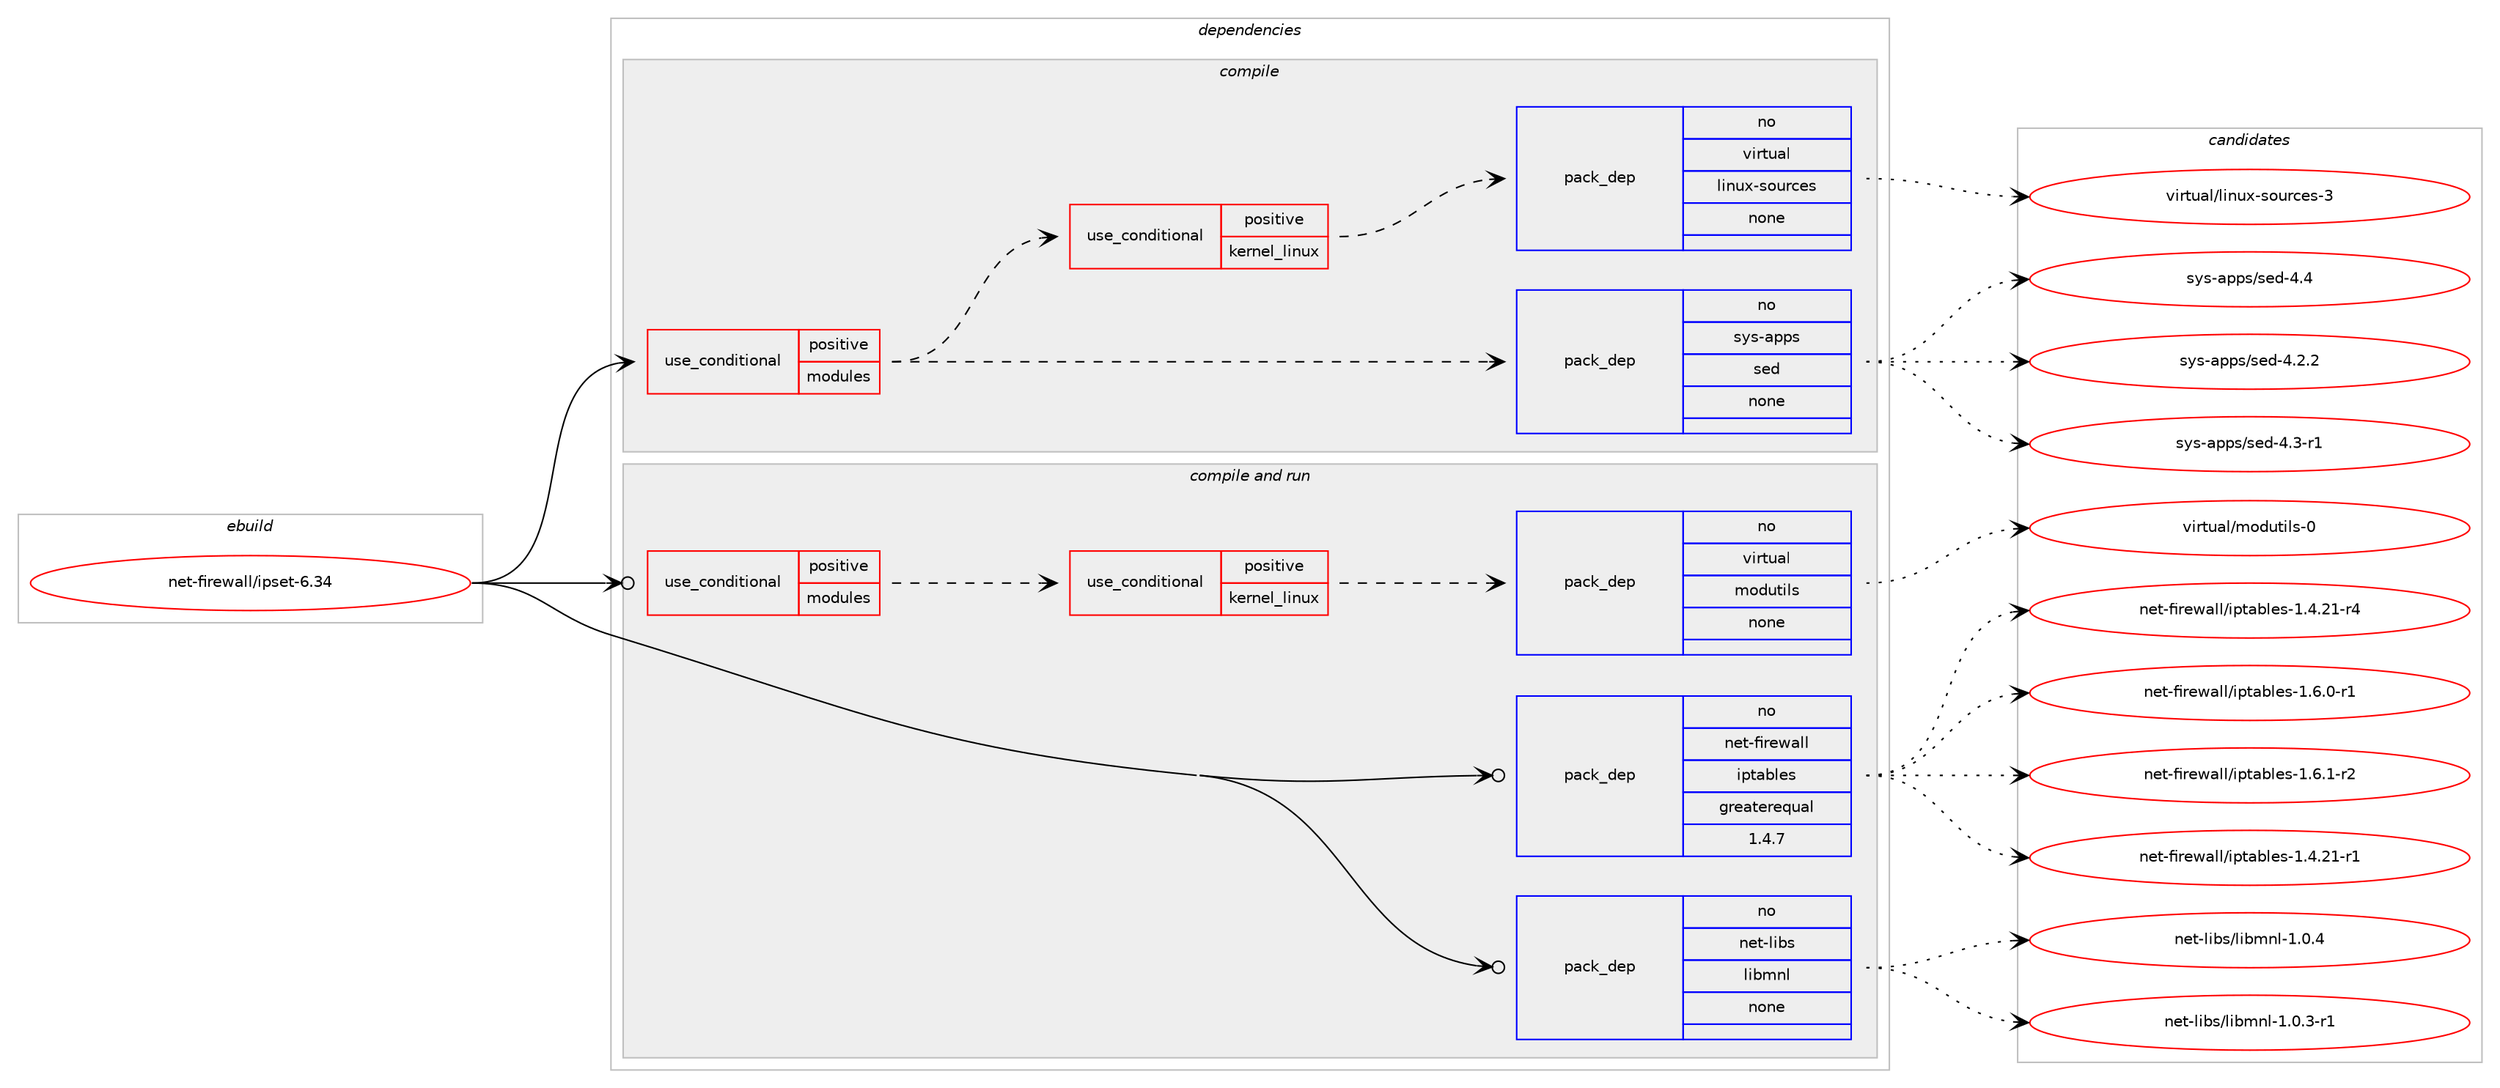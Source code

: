 digraph prolog {

# *************
# Graph options
# *************

newrank=true;
concentrate=true;
compound=true;
graph [rankdir=LR,fontname=Helvetica,fontsize=10,ranksep=1.5];#, ranksep=2.5, nodesep=0.2];
edge  [arrowhead=vee];
node  [fontname=Helvetica,fontsize=10];

# **********
# The ebuild
# **********

subgraph cluster_leftcol {
color=gray;
rank=same;
label=<<i>ebuild</i>>;
id [label="net-firewall/ipset-6.34", color=red, width=4, href="../net-firewall/ipset-6.34.svg"];
}

# ****************
# The dependencies
# ****************

subgraph cluster_midcol {
color=gray;
label=<<i>dependencies</i>>;
subgraph cluster_compile {
fillcolor="#eeeeee";
style=filled;
label=<<i>compile</i>>;
subgraph cond64 {
dependency176 [label=<<TABLE BORDER="0" CELLBORDER="1" CELLSPACING="0" CELLPADDING="4"><TR><TD ROWSPAN="3" CELLPADDING="10">use_conditional</TD></TR><TR><TD>positive</TD></TR><TR><TD>modules</TD></TR></TABLE>>, shape=none, color=red];
subgraph pack113 {
dependency177 [label=<<TABLE BORDER="0" CELLBORDER="1" CELLSPACING="0" CELLPADDING="4" WIDTH="220"><TR><TD ROWSPAN="6" CELLPADDING="30">pack_dep</TD></TR><TR><TD WIDTH="110">no</TD></TR><TR><TD>sys-apps</TD></TR><TR><TD>sed</TD></TR><TR><TD>none</TD></TR><TR><TD></TD></TR></TABLE>>, shape=none, color=blue];
}
dependency176:e -> dependency177:w [weight=20,style="dashed",arrowhead="vee"];
subgraph cond65 {
dependency178 [label=<<TABLE BORDER="0" CELLBORDER="1" CELLSPACING="0" CELLPADDING="4"><TR><TD ROWSPAN="3" CELLPADDING="10">use_conditional</TD></TR><TR><TD>positive</TD></TR><TR><TD>kernel_linux</TD></TR></TABLE>>, shape=none, color=red];
subgraph pack114 {
dependency179 [label=<<TABLE BORDER="0" CELLBORDER="1" CELLSPACING="0" CELLPADDING="4" WIDTH="220"><TR><TD ROWSPAN="6" CELLPADDING="30">pack_dep</TD></TR><TR><TD WIDTH="110">no</TD></TR><TR><TD>virtual</TD></TR><TR><TD>linux-sources</TD></TR><TR><TD>none</TD></TR><TR><TD></TD></TR></TABLE>>, shape=none, color=blue];
}
dependency178:e -> dependency179:w [weight=20,style="dashed",arrowhead="vee"];
}
dependency176:e -> dependency178:w [weight=20,style="dashed",arrowhead="vee"];
}
id:e -> dependency176:w [weight=20,style="solid",arrowhead="vee"];
}
subgraph cluster_compileandrun {
fillcolor="#eeeeee";
style=filled;
label=<<i>compile and run</i>>;
subgraph cond66 {
dependency180 [label=<<TABLE BORDER="0" CELLBORDER="1" CELLSPACING="0" CELLPADDING="4"><TR><TD ROWSPAN="3" CELLPADDING="10">use_conditional</TD></TR><TR><TD>positive</TD></TR><TR><TD>modules</TD></TR></TABLE>>, shape=none, color=red];
subgraph cond67 {
dependency181 [label=<<TABLE BORDER="0" CELLBORDER="1" CELLSPACING="0" CELLPADDING="4"><TR><TD ROWSPAN="3" CELLPADDING="10">use_conditional</TD></TR><TR><TD>positive</TD></TR><TR><TD>kernel_linux</TD></TR></TABLE>>, shape=none, color=red];
subgraph pack115 {
dependency182 [label=<<TABLE BORDER="0" CELLBORDER="1" CELLSPACING="0" CELLPADDING="4" WIDTH="220"><TR><TD ROWSPAN="6" CELLPADDING="30">pack_dep</TD></TR><TR><TD WIDTH="110">no</TD></TR><TR><TD>virtual</TD></TR><TR><TD>modutils</TD></TR><TR><TD>none</TD></TR><TR><TD></TD></TR></TABLE>>, shape=none, color=blue];
}
dependency181:e -> dependency182:w [weight=20,style="dashed",arrowhead="vee"];
}
dependency180:e -> dependency181:w [weight=20,style="dashed",arrowhead="vee"];
}
id:e -> dependency180:w [weight=20,style="solid",arrowhead="odotvee"];
subgraph pack116 {
dependency183 [label=<<TABLE BORDER="0" CELLBORDER="1" CELLSPACING="0" CELLPADDING="4" WIDTH="220"><TR><TD ROWSPAN="6" CELLPADDING="30">pack_dep</TD></TR><TR><TD WIDTH="110">no</TD></TR><TR><TD>net-firewall</TD></TR><TR><TD>iptables</TD></TR><TR><TD>greaterequal</TD></TR><TR><TD>1.4.7</TD></TR></TABLE>>, shape=none, color=blue];
}
id:e -> dependency183:w [weight=20,style="solid",arrowhead="odotvee"];
subgraph pack117 {
dependency184 [label=<<TABLE BORDER="0" CELLBORDER="1" CELLSPACING="0" CELLPADDING="4" WIDTH="220"><TR><TD ROWSPAN="6" CELLPADDING="30">pack_dep</TD></TR><TR><TD WIDTH="110">no</TD></TR><TR><TD>net-libs</TD></TR><TR><TD>libmnl</TD></TR><TR><TD>none</TD></TR><TR><TD></TD></TR></TABLE>>, shape=none, color=blue];
}
id:e -> dependency184:w [weight=20,style="solid",arrowhead="odotvee"];
}
subgraph cluster_run {
fillcolor="#eeeeee";
style=filled;
label=<<i>run</i>>;
}
}

# **************
# The candidates
# **************

subgraph cluster_choices {
rank=same;
color=gray;
label=<<i>candidates</i>>;

subgraph choice113 {
color=black;
nodesep=1;
choice115121115459711211211547115101100455246504650 [label="sys-apps/sed-4.2.2", color=red, width=4,href="../sys-apps/sed-4.2.2.svg"];
choice115121115459711211211547115101100455246514511449 [label="sys-apps/sed-4.3-r1", color=red, width=4,href="../sys-apps/sed-4.3-r1.svg"];
choice11512111545971121121154711510110045524652 [label="sys-apps/sed-4.4", color=red, width=4,href="../sys-apps/sed-4.4.svg"];
dependency177:e -> choice115121115459711211211547115101100455246504650:w [style=dotted,weight="100"];
dependency177:e -> choice115121115459711211211547115101100455246514511449:w [style=dotted,weight="100"];
dependency177:e -> choice11512111545971121121154711510110045524652:w [style=dotted,weight="100"];
}
subgraph choice114 {
color=black;
nodesep=1;
choice118105114116117971084710810511011712045115111117114991011154551 [label="virtual/linux-sources-3", color=red, width=4,href="../virtual/linux-sources-3.svg"];
dependency179:e -> choice118105114116117971084710810511011712045115111117114991011154551:w [style=dotted,weight="100"];
}
subgraph choice115 {
color=black;
nodesep=1;
choice11810511411611797108471091111001171161051081154548 [label="virtual/modutils-0", color=red, width=4,href="../virtual/modutils-0.svg"];
dependency182:e -> choice11810511411611797108471091111001171161051081154548:w [style=dotted,weight="100"];
}
subgraph choice116 {
color=black;
nodesep=1;
choice1101011164510210511410111997108108471051121169798108101115454946524650494511449 [label="net-firewall/iptables-1.4.21-r1", color=red, width=4,href="../net-firewall/iptables-1.4.21-r1.svg"];
choice1101011164510210511410111997108108471051121169798108101115454946524650494511452 [label="net-firewall/iptables-1.4.21-r4", color=red, width=4,href="../net-firewall/iptables-1.4.21-r4.svg"];
choice11010111645102105114101119971081084710511211697981081011154549465446484511449 [label="net-firewall/iptables-1.6.0-r1", color=red, width=4,href="../net-firewall/iptables-1.6.0-r1.svg"];
choice11010111645102105114101119971081084710511211697981081011154549465446494511450 [label="net-firewall/iptables-1.6.1-r2", color=red, width=4,href="../net-firewall/iptables-1.6.1-r2.svg"];
dependency183:e -> choice1101011164510210511410111997108108471051121169798108101115454946524650494511449:w [style=dotted,weight="100"];
dependency183:e -> choice1101011164510210511410111997108108471051121169798108101115454946524650494511452:w [style=dotted,weight="100"];
dependency183:e -> choice11010111645102105114101119971081084710511211697981081011154549465446484511449:w [style=dotted,weight="100"];
dependency183:e -> choice11010111645102105114101119971081084710511211697981081011154549465446494511450:w [style=dotted,weight="100"];
}
subgraph choice117 {
color=black;
nodesep=1;
choice110101116451081059811547108105981091101084549464846514511449 [label="net-libs/libmnl-1.0.3-r1", color=red, width=4,href="../net-libs/libmnl-1.0.3-r1.svg"];
choice11010111645108105981154710810598109110108454946484652 [label="net-libs/libmnl-1.0.4", color=red, width=4,href="../net-libs/libmnl-1.0.4.svg"];
dependency184:e -> choice110101116451081059811547108105981091101084549464846514511449:w [style=dotted,weight="100"];
dependency184:e -> choice11010111645108105981154710810598109110108454946484652:w [style=dotted,weight="100"];
}
}

}

